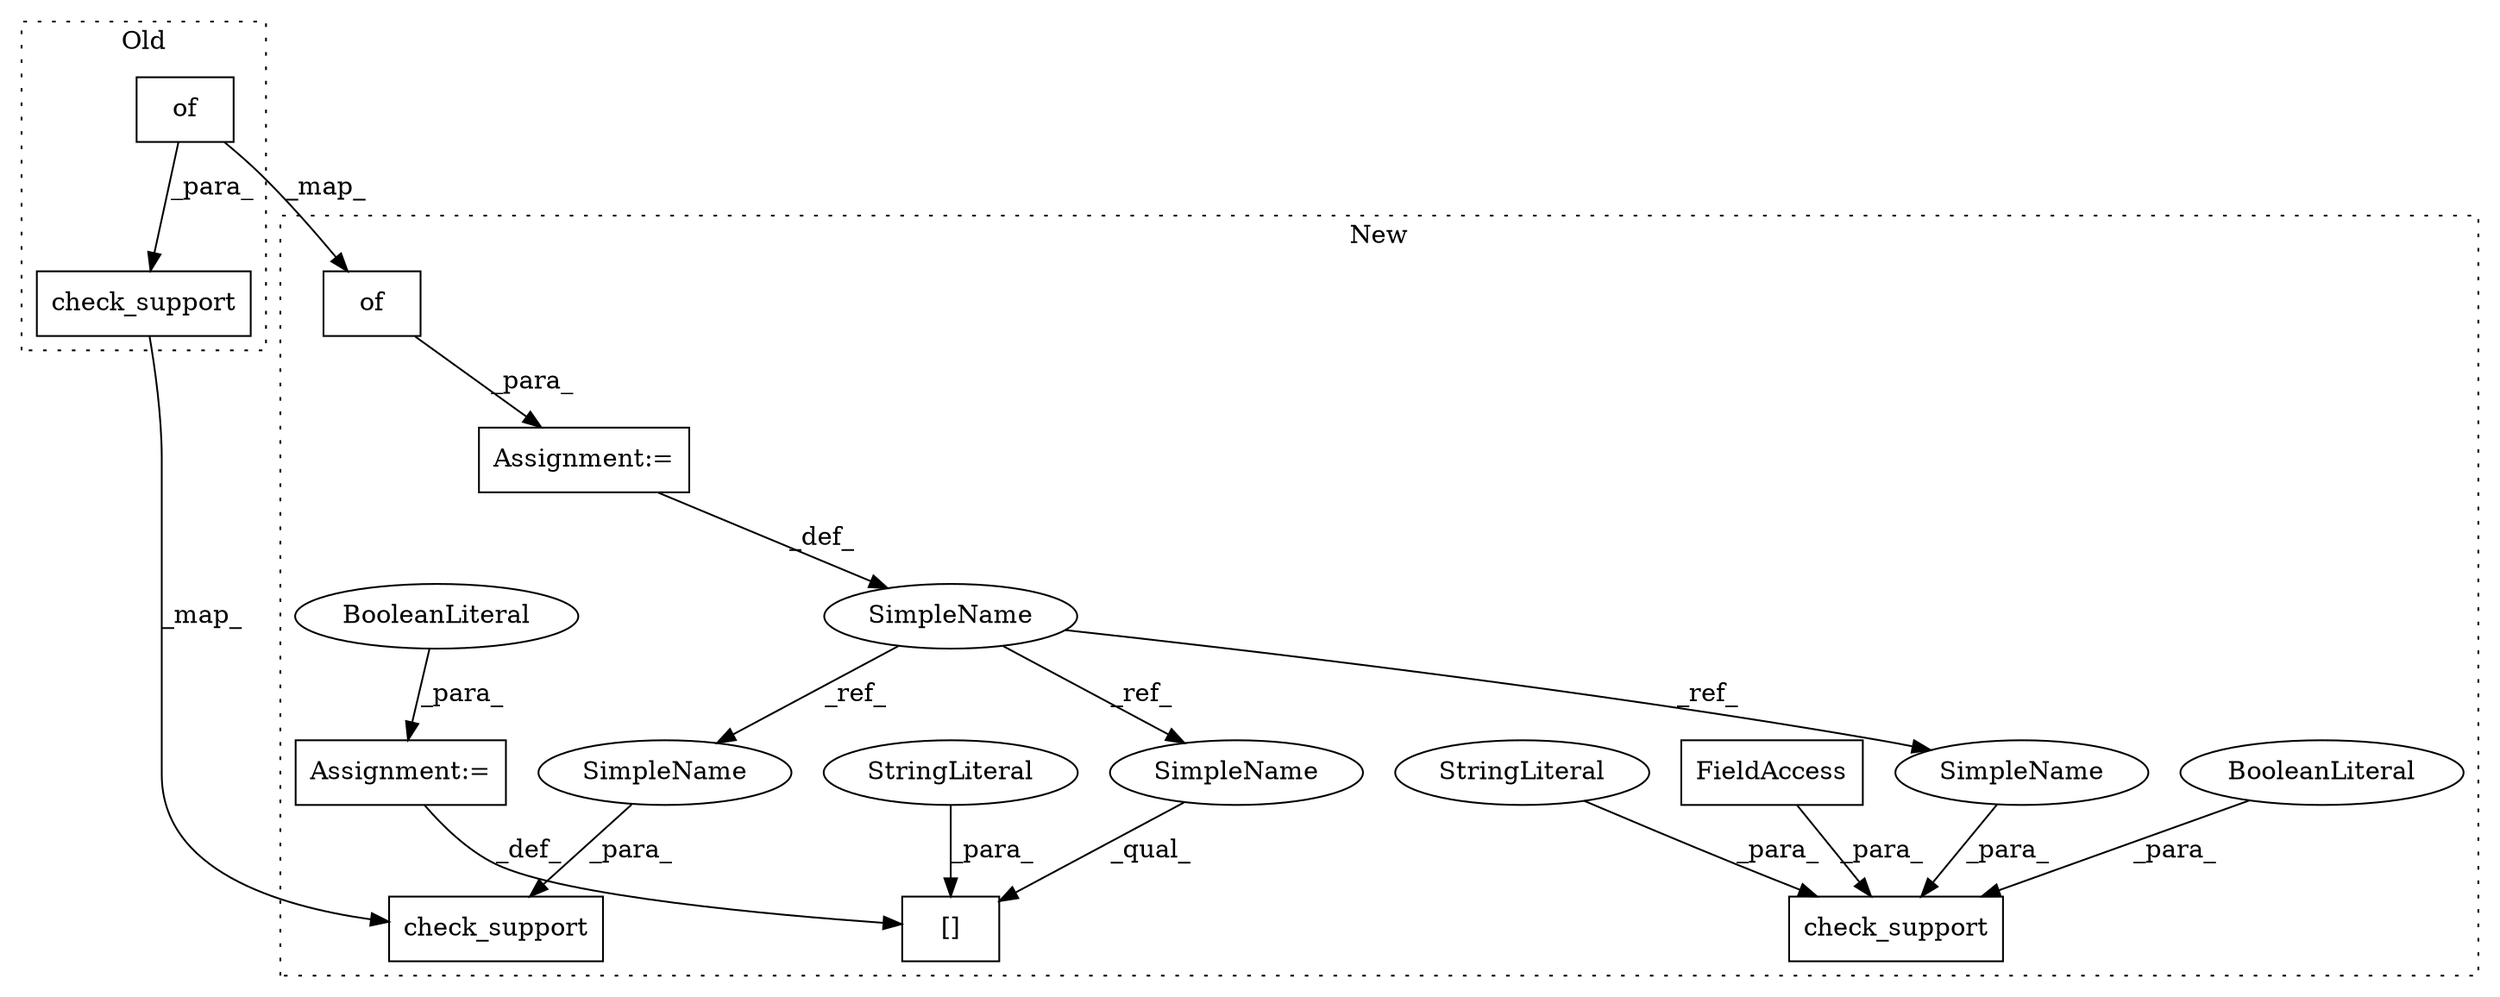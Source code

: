 digraph G {
subgraph cluster0 {
1 [label="check_support" a="32" s="7046,7190" l="14,1" shape="box"];
7 [label="of" a="32" s="7070,7173" l="3,1" shape="box"];
label = "Old";
style="dotted";
}
subgraph cluster1 {
2 [label="check_support" a="32" s="8052,8094" l="14,1" shape="box"];
3 [label="SimpleName" a="42" s="7931" l="6" shape="ellipse"];
4 [label="check_support" a="32" s="8133,8175" l="14,1" shape="box"];
5 [label="[]" a="2" s="8101,8121" l="7,1" shape="box"];
6 [label="FieldAccess" a="22" s="8160" l="10" shape="box"];
8 [label="of" a="32" s="7942,8045" l="3,1" shape="box"];
9 [label="StringLiteral" a="45" s="8147" l="5" shape="ellipse"];
10 [label="StringLiteral" a="45" s="8108" l="13" shape="ellipse"];
11 [label="Assignment:=" a="7" s="8122" l="1" shape="box"];
12 [label="BooleanLiteral" a="9" s="8123" l="4" shape="ellipse"];
13 [label="Assignment:=" a="7" s="7937" l="1" shape="box"];
14 [label="BooleanLiteral" a="9" s="8171" l="4" shape="ellipse"];
15 [label="SimpleName" a="42" s="8153" l="6" shape="ellipse"];
16 [label="SimpleName" a="42" s="8101" l="6" shape="ellipse"];
17 [label="SimpleName" a="42" s="8072" l="6" shape="ellipse"];
label = "New";
style="dotted";
}
1 -> 2 [label="_map_"];
3 -> 17 [label="_ref_"];
3 -> 16 [label="_ref_"];
3 -> 15 [label="_ref_"];
6 -> 4 [label="_para_"];
7 -> 1 [label="_para_"];
7 -> 8 [label="_map_"];
8 -> 13 [label="_para_"];
9 -> 4 [label="_para_"];
10 -> 5 [label="_para_"];
11 -> 5 [label="_def_"];
12 -> 11 [label="_para_"];
13 -> 3 [label="_def_"];
14 -> 4 [label="_para_"];
15 -> 4 [label="_para_"];
16 -> 5 [label="_qual_"];
17 -> 2 [label="_para_"];
}